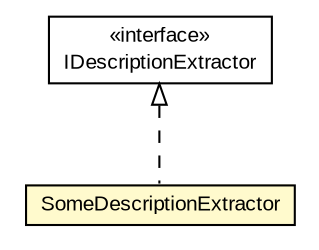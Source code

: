 #!/usr/local/bin/dot
#
# Class diagram 
# Generated by UMLGraph version R5_6-24-gf6e263 (http://www.umlgraph.org/)
#

digraph G {
	edge [fontname="arial",fontsize=10,labelfontname="arial",labelfontsize=10];
	node [fontname="arial",fontsize=10,shape=plaintext];
	nodesep=0.25;
	ranksep=0.5;
	// edu.arizona.biosemantics.semanticmarkup.markupelement.description.ling.extract.IDescriptionExtractor
	c127642 [label=<<table title="edu.arizona.biosemantics.semanticmarkup.markupelement.description.ling.extract.IDescriptionExtractor" border="0" cellborder="1" cellspacing="0" cellpadding="2" port="p" href="../IDescriptionExtractor.html">
		<tr><td><table border="0" cellspacing="0" cellpadding="1">
<tr><td align="center" balign="center"> &#171;interface&#187; </td></tr>
<tr><td align="center" balign="center"> IDescriptionExtractor </td></tr>
		</table></td></tr>
		</table>>, URL="../IDescriptionExtractor.html", fontname="arial", fontcolor="black", fontsize=10.0];
	// edu.arizona.biosemantics.semanticmarkup.markupelement.description.ling.extract.lib.SomeDescriptionExtractor
	c127652 [label=<<table title="edu.arizona.biosemantics.semanticmarkup.markupelement.description.ling.extract.lib.SomeDescriptionExtractor" border="0" cellborder="1" cellspacing="0" cellpadding="2" port="p" bgcolor="lemonChiffon" href="./SomeDescriptionExtractor.html">
		<tr><td><table border="0" cellspacing="0" cellpadding="1">
<tr><td align="center" balign="center"> SomeDescriptionExtractor </td></tr>
		</table></td></tr>
		</table>>, URL="./SomeDescriptionExtractor.html", fontname="arial", fontcolor="black", fontsize=10.0];
	//edu.arizona.biosemantics.semanticmarkup.markupelement.description.ling.extract.lib.SomeDescriptionExtractor implements edu.arizona.biosemantics.semanticmarkup.markupelement.description.ling.extract.IDescriptionExtractor
	c127642:p -> c127652:p [dir=back,arrowtail=empty,style=dashed];
}

